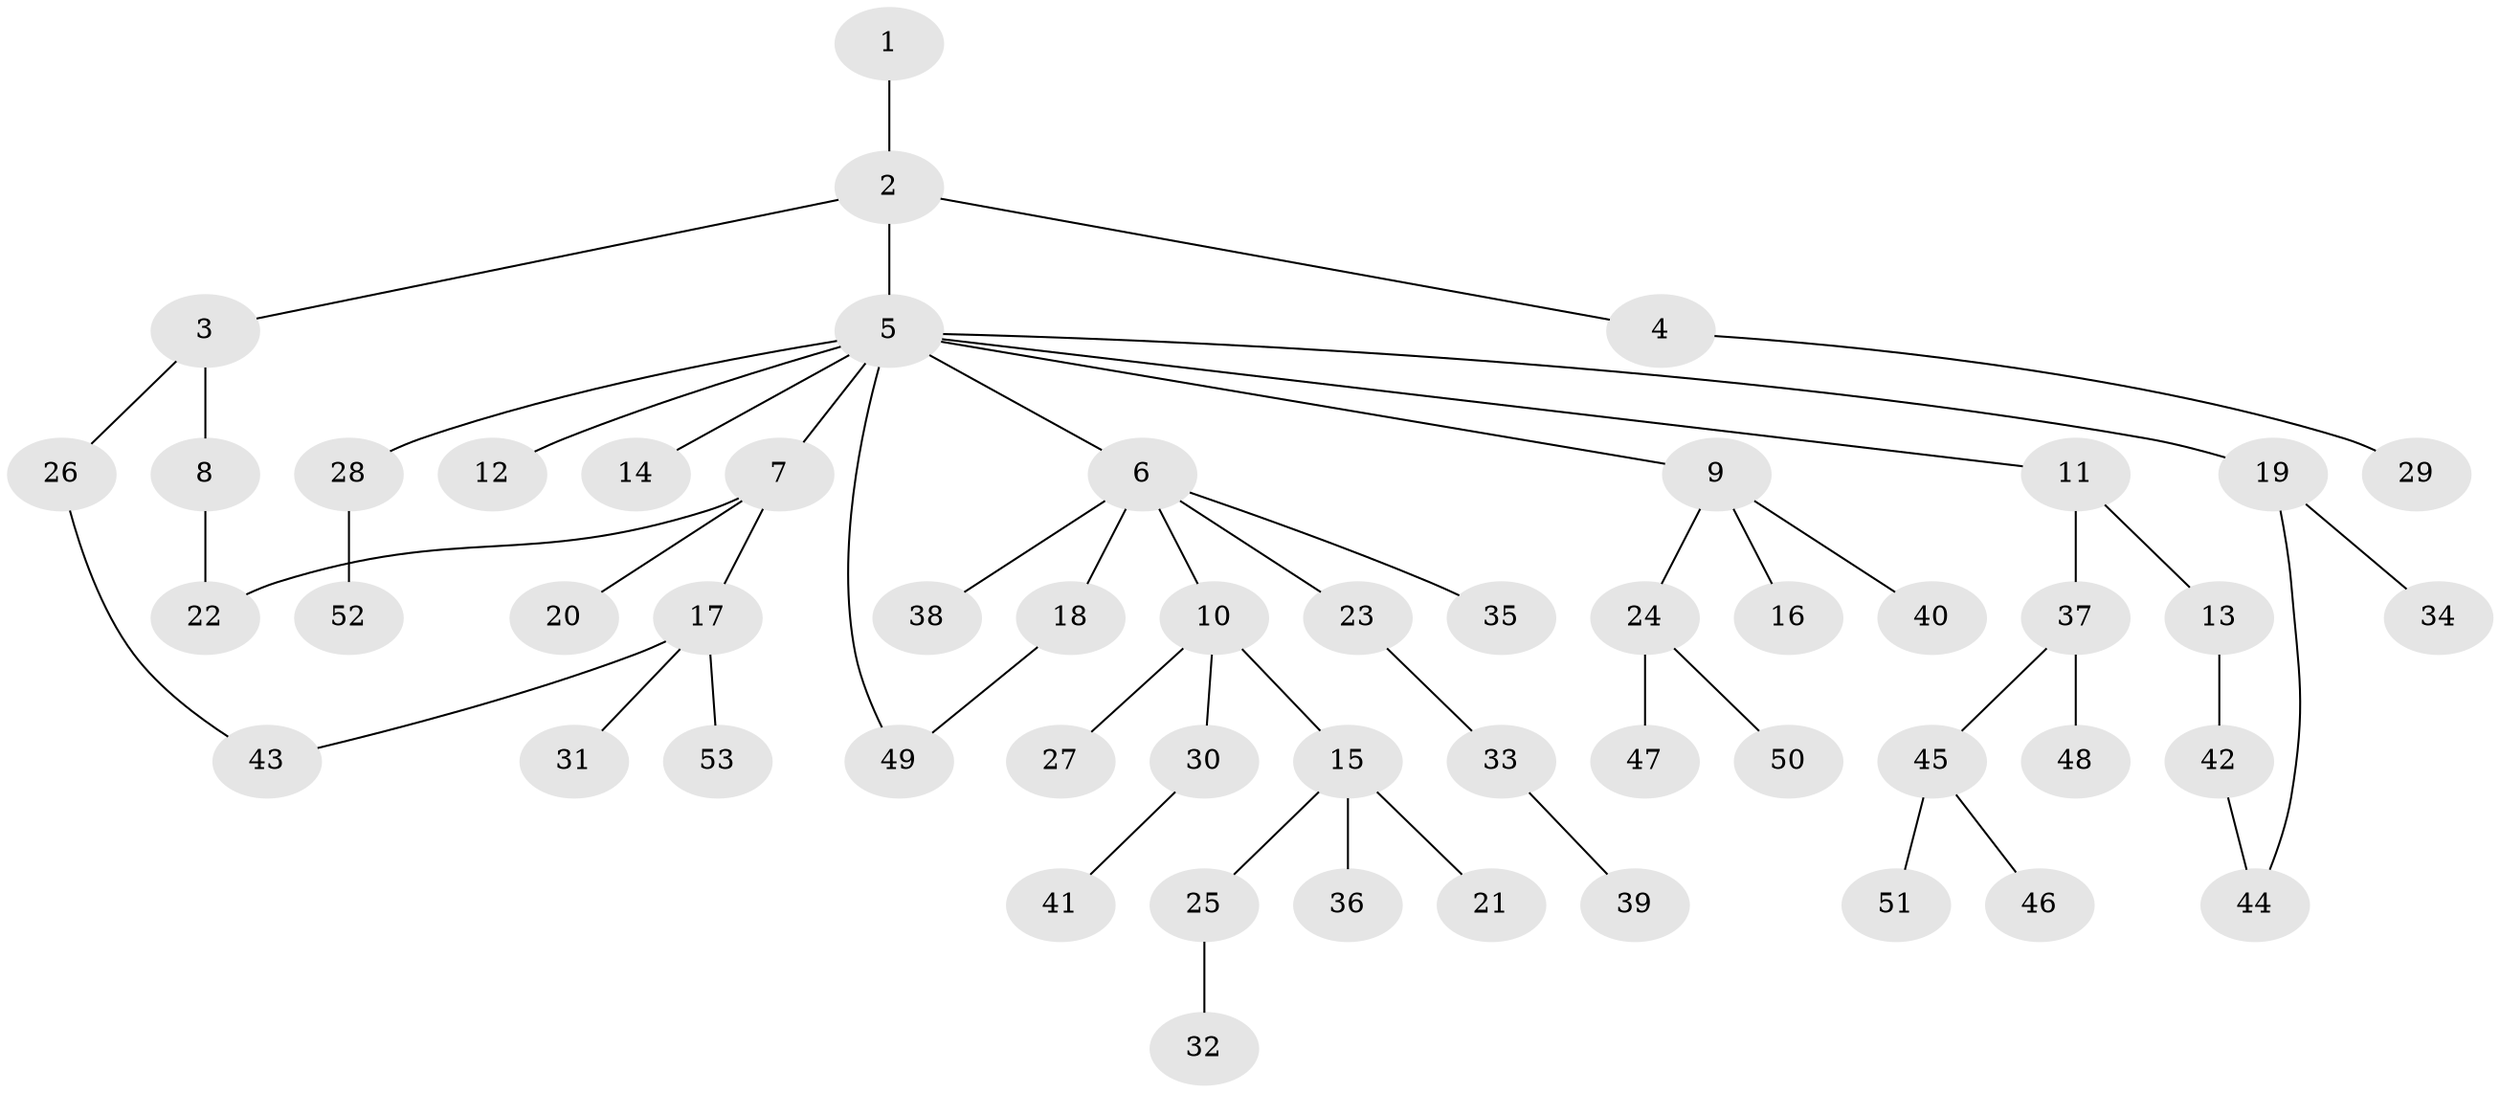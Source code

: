 // Generated by graph-tools (version 1.1) at 2025/00/03/09/25 03:00:59]
// undirected, 53 vertices, 56 edges
graph export_dot {
graph [start="1"]
  node [color=gray90,style=filled];
  1;
  2;
  3;
  4;
  5;
  6;
  7;
  8;
  9;
  10;
  11;
  12;
  13;
  14;
  15;
  16;
  17;
  18;
  19;
  20;
  21;
  22;
  23;
  24;
  25;
  26;
  27;
  28;
  29;
  30;
  31;
  32;
  33;
  34;
  35;
  36;
  37;
  38;
  39;
  40;
  41;
  42;
  43;
  44;
  45;
  46;
  47;
  48;
  49;
  50;
  51;
  52;
  53;
  1 -- 2;
  2 -- 3;
  2 -- 4;
  2 -- 5;
  3 -- 8;
  3 -- 26;
  4 -- 29;
  5 -- 6;
  5 -- 7;
  5 -- 9;
  5 -- 11;
  5 -- 12;
  5 -- 14;
  5 -- 19;
  5 -- 28;
  5 -- 49;
  6 -- 10;
  6 -- 18;
  6 -- 23;
  6 -- 35;
  6 -- 38;
  7 -- 17;
  7 -- 20;
  7 -- 22;
  8 -- 22;
  9 -- 16;
  9 -- 24;
  9 -- 40;
  10 -- 15;
  10 -- 27;
  10 -- 30;
  11 -- 13;
  11 -- 37;
  13 -- 42;
  15 -- 21;
  15 -- 25;
  15 -- 36;
  17 -- 31;
  17 -- 53;
  17 -- 43;
  18 -- 49;
  19 -- 34;
  19 -- 44;
  23 -- 33;
  24 -- 47;
  24 -- 50;
  25 -- 32;
  26 -- 43;
  28 -- 52;
  30 -- 41;
  33 -- 39;
  37 -- 45;
  37 -- 48;
  42 -- 44;
  45 -- 46;
  45 -- 51;
}
